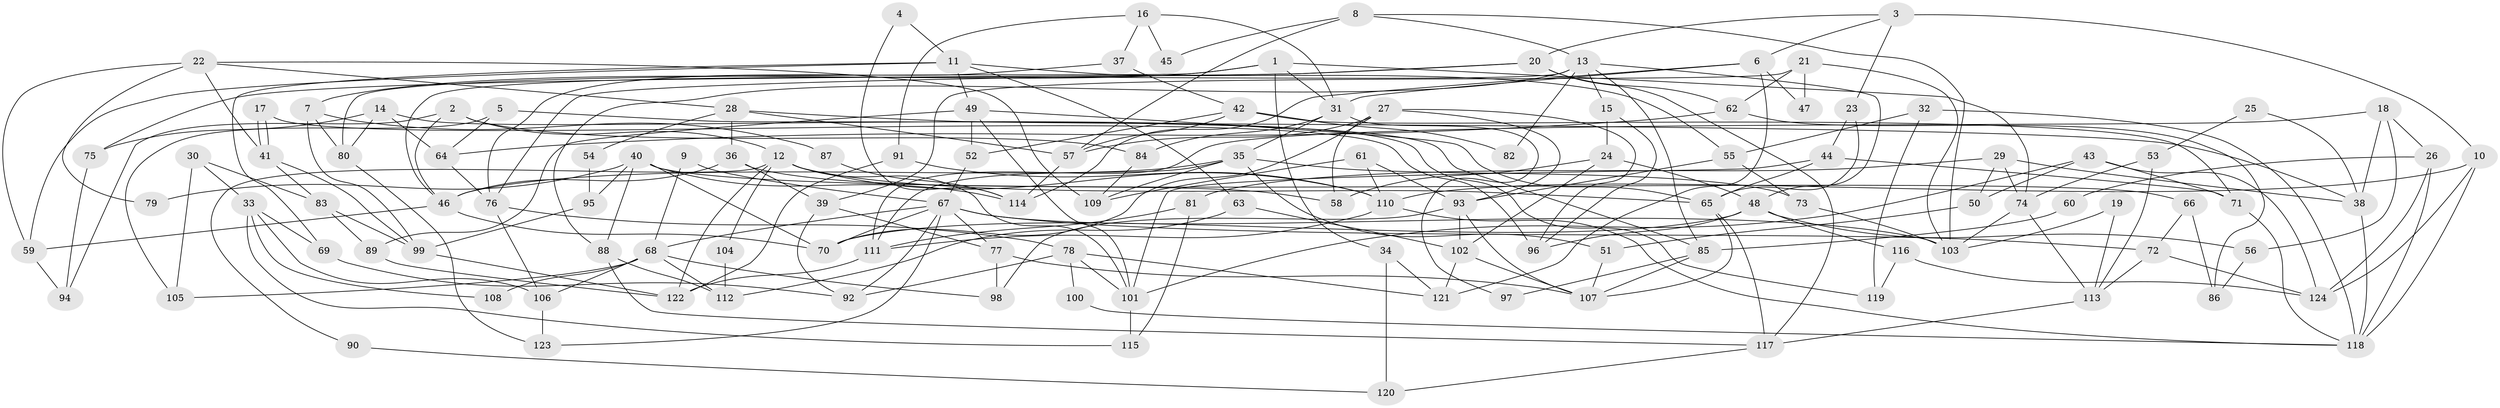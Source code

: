 // coarse degree distribution, {7: 0.061224489795918366, 13: 0.04081632653061224, 16: 0.02040816326530612, 2: 0.16326530612244897, 3: 0.1836734693877551, 6: 0.12244897959183673, 11: 0.04081632653061224, 4: 0.12244897959183673, 12: 0.061224489795918366, 9: 0.08163265306122448, 5: 0.08163265306122448, 10: 0.02040816326530612}
// Generated by graph-tools (version 1.1) at 2025/18/03/04/25 18:18:45]
// undirected, 124 vertices, 248 edges
graph export_dot {
graph [start="1"]
  node [color=gray90,style=filled];
  1;
  2;
  3;
  4;
  5;
  6;
  7;
  8;
  9;
  10;
  11;
  12;
  13;
  14;
  15;
  16;
  17;
  18;
  19;
  20;
  21;
  22;
  23;
  24;
  25;
  26;
  27;
  28;
  29;
  30;
  31;
  32;
  33;
  34;
  35;
  36;
  37;
  38;
  39;
  40;
  41;
  42;
  43;
  44;
  45;
  46;
  47;
  48;
  49;
  50;
  51;
  52;
  53;
  54;
  55;
  56;
  57;
  58;
  59;
  60;
  61;
  62;
  63;
  64;
  65;
  66;
  67;
  68;
  69;
  70;
  71;
  72;
  73;
  74;
  75;
  76;
  77;
  78;
  79;
  80;
  81;
  82;
  83;
  84;
  85;
  86;
  87;
  88;
  89;
  90;
  91;
  92;
  93;
  94;
  95;
  96;
  97;
  98;
  99;
  100;
  101;
  102;
  103;
  104;
  105;
  106;
  107;
  108;
  109;
  110;
  111;
  112;
  113;
  114;
  115;
  116;
  117;
  118;
  119;
  120;
  121;
  122;
  123;
  124;
  1 -- 31;
  1 -- 74;
  1 -- 7;
  1 -- 34;
  1 -- 80;
  2 -- 46;
  2 -- 12;
  2 -- 84;
  2 -- 94;
  3 -- 6;
  3 -- 20;
  3 -- 10;
  3 -- 23;
  4 -- 114;
  4 -- 11;
  5 -- 85;
  5 -- 64;
  5 -- 105;
  6 -- 114;
  6 -- 31;
  6 -- 47;
  6 -- 121;
  7 -- 80;
  7 -- 87;
  7 -- 99;
  8 -- 103;
  8 -- 57;
  8 -- 13;
  8 -- 45;
  9 -- 68;
  9 -- 67;
  10 -- 110;
  10 -- 118;
  10 -- 124;
  11 -- 55;
  11 -- 49;
  11 -- 59;
  11 -- 63;
  11 -- 69;
  12 -- 101;
  12 -- 110;
  12 -- 65;
  12 -- 90;
  12 -- 104;
  12 -- 122;
  13 -- 88;
  13 -- 15;
  13 -- 46;
  13 -- 48;
  13 -- 82;
  13 -- 85;
  14 -- 80;
  14 -- 75;
  14 -- 64;
  14 -- 119;
  15 -- 96;
  15 -- 24;
  16 -- 91;
  16 -- 31;
  16 -- 37;
  16 -- 45;
  17 -- 41;
  17 -- 41;
  17 -- 96;
  18 -- 111;
  18 -- 26;
  18 -- 38;
  18 -- 56;
  19 -- 113;
  19 -- 103;
  20 -- 117;
  20 -- 62;
  20 -- 75;
  20 -- 76;
  21 -- 39;
  21 -- 103;
  21 -- 47;
  21 -- 62;
  22 -- 41;
  22 -- 28;
  22 -- 59;
  22 -- 79;
  22 -- 109;
  23 -- 65;
  23 -- 44;
  24 -- 48;
  24 -- 58;
  24 -- 102;
  25 -- 53;
  25 -- 38;
  26 -- 124;
  26 -- 118;
  26 -- 60;
  27 -- 70;
  27 -- 93;
  27 -- 57;
  27 -- 58;
  27 -- 96;
  28 -- 36;
  28 -- 38;
  28 -- 54;
  28 -- 57;
  29 -- 81;
  29 -- 38;
  29 -- 50;
  29 -- 74;
  30 -- 83;
  30 -- 105;
  30 -- 33;
  31 -- 84;
  31 -- 35;
  31 -- 97;
  32 -- 119;
  32 -- 118;
  32 -- 55;
  33 -- 69;
  33 -- 106;
  33 -- 108;
  33 -- 115;
  34 -- 121;
  34 -- 120;
  35 -- 46;
  35 -- 109;
  35 -- 51;
  35 -- 73;
  35 -- 111;
  36 -- 58;
  36 -- 46;
  36 -- 39;
  37 -- 42;
  37 -- 76;
  38 -- 118;
  39 -- 92;
  39 -- 77;
  40 -- 70;
  40 -- 88;
  40 -- 66;
  40 -- 79;
  40 -- 95;
  40 -- 114;
  41 -- 99;
  41 -- 83;
  42 -- 57;
  42 -- 71;
  42 -- 52;
  42 -- 82;
  43 -- 101;
  43 -- 50;
  43 -- 71;
  43 -- 124;
  44 -- 65;
  44 -- 71;
  44 -- 101;
  46 -- 59;
  46 -- 70;
  48 -- 56;
  48 -- 70;
  48 -- 96;
  48 -- 116;
  49 -- 101;
  49 -- 52;
  49 -- 65;
  49 -- 89;
  50 -- 51;
  51 -- 107;
  52 -- 67;
  53 -- 74;
  53 -- 113;
  54 -- 95;
  55 -- 93;
  55 -- 73;
  56 -- 86;
  57 -- 114;
  59 -- 94;
  60 -- 85;
  61 -- 110;
  61 -- 93;
  61 -- 109;
  62 -- 64;
  62 -- 86;
  63 -- 102;
  63 -- 112;
  64 -- 76;
  65 -- 107;
  65 -- 117;
  66 -- 72;
  66 -- 86;
  67 -- 70;
  67 -- 77;
  67 -- 68;
  67 -- 72;
  67 -- 92;
  67 -- 103;
  67 -- 123;
  68 -- 106;
  68 -- 98;
  68 -- 105;
  68 -- 108;
  68 -- 112;
  69 -- 92;
  71 -- 118;
  72 -- 124;
  72 -- 113;
  73 -- 103;
  74 -- 103;
  74 -- 113;
  75 -- 94;
  76 -- 78;
  76 -- 106;
  77 -- 98;
  77 -- 107;
  78 -- 121;
  78 -- 92;
  78 -- 100;
  78 -- 101;
  80 -- 123;
  81 -- 115;
  81 -- 111;
  83 -- 99;
  83 -- 89;
  84 -- 109;
  85 -- 107;
  85 -- 97;
  87 -- 114;
  88 -- 117;
  88 -- 112;
  89 -- 122;
  90 -- 120;
  91 -- 122;
  91 -- 110;
  93 -- 102;
  93 -- 107;
  93 -- 98;
  95 -- 99;
  99 -- 122;
  100 -- 118;
  101 -- 115;
  102 -- 107;
  102 -- 121;
  104 -- 112;
  106 -- 123;
  110 -- 111;
  110 -- 118;
  111 -- 122;
  113 -- 117;
  116 -- 124;
  116 -- 119;
  117 -- 120;
}
